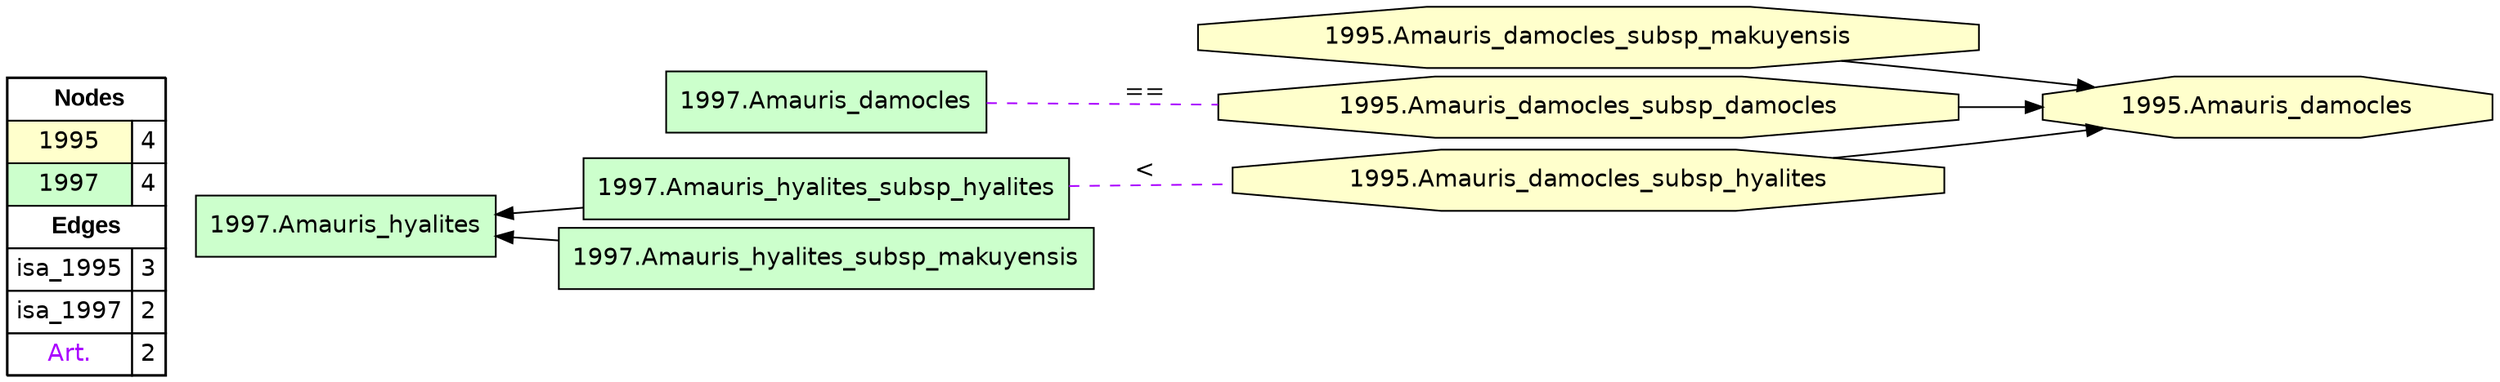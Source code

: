 digraph{
rankdir=LR
node[shape=circle style=filled fillcolor="#FFFFFF"] 
node[shape=octagon style=filled fillcolor="#FFFFCC" fontname="helvetica"] 
"1995.Amauris_damocles"
"1995.Amauris_damocles_subsp_makuyensis"
"1995.Amauris_damocles_subsp_damocles"
"1995.Amauris_damocles_subsp_hyalites"
node[shape=circle style=filled fillcolor="#FFFFFF"] 
node[shape=box style=filled fillcolor="#CCFFCC" fontname="helvetica"] 
"1997.Amauris_hyalites"
"1997.Amauris_hyalites_subsp_hyalites"
"1997.Amauris_hyalites_subsp_makuyensis"
"1997.Amauris_damocles"
edge[style=solid color="#000000" constraint=true penwidth=1]
edge[style=solid color="#000000" constraint=true penwidth=1]
"1995.Amauris_damocles_subsp_makuyensis" -> "1995.Amauris_damocles"
"1995.Amauris_damocles_subsp_hyalites" -> "1995.Amauris_damocles"
"1995.Amauris_damocles_subsp_damocles" -> "1995.Amauris_damocles"
edge[style=solid color="#000000" constraint=true penwidth=1]
edge[style=solid color="#000000" constraint=true penwidth=1]
"1997.Amauris_hyalites" -> "1997.Amauris_hyalites_subsp_makuyensis" [dir=back]
"1997.Amauris_hyalites" -> "1997.Amauris_hyalites_subsp_hyalites" [dir=back]
edge[style=solid color="#000000" constraint=true penwidth=1]
edge[style=dashed color="#AA00FF" constraint=true penwidth=1 arrowhead=none]
"1997.Amauris_damocles" -> "1995.Amauris_damocles_subsp_damocles" [label="=="]
"1997.Amauris_hyalites_subsp_hyalites" -> "1995.Amauris_damocles_subsp_hyalites" [label="<"]
node[shape=box] 
{rank=source Legend [fillcolor= white margin=0 label=< 
 <TABLE BORDER="0" CELLBORDER="1" CELLSPACING="0" CELLPADDING="4"> 
<TR> <TD COLSPAN="2"><font face="Arial Black"> Nodes</font></TD> </TR> 
<TR> 
 <TD bgcolor="#FFFFCC" fontname="helvetica">1995</TD> 
 <TD>4</TD> 
 </TR> 
<TR> 
 <TD bgcolor="#CCFFCC" fontname="helvetica">1997</TD> 
 <TD>4</TD> 
 </TR> 
<TR> <TD COLSPAN="2"><font face = "Arial Black"> Edges </font></TD> </TR> 
<TR> 
 <TD><font color ="#000000">isa_1995</font></TD> 
 <TD>3</TD> 
 </TR> 
<TR> 
 <TD><font color ="#000000">isa_1997</font></TD> 
 <TD>2</TD> 
 </TR> 
<TR> 
 <TD><font color ="#AA00FF">Art.</font></TD> 
 <TD>2</TD> 
 </TR> 
</TABLE> 
 >] } 
}
